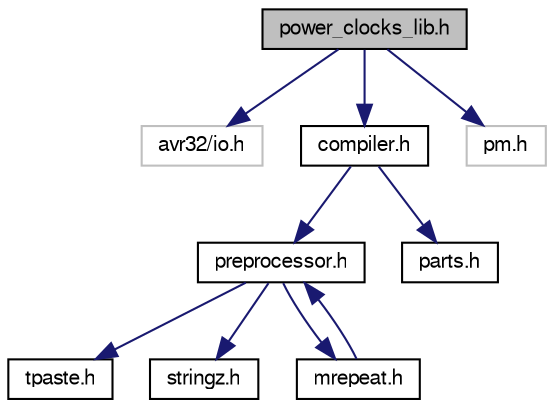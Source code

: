 digraph G
{
  edge [fontname="FreeSans",fontsize="10",labelfontname="FreeSans",labelfontsize="10"];
  node [fontname="FreeSans",fontsize="10",shape=record];
  Node1 [label="power_clocks_lib.h",height=0.2,width=0.4,color="black", fillcolor="grey75", style="filled" fontcolor="black"];
  Node1 -> Node2 [color="midnightblue",fontsize="10",style="solid",fontname="FreeSans"];
  Node2 [label="avr32/io.h",height=0.2,width=0.4,color="grey75", fillcolor="white", style="filled"];
  Node1 -> Node3 [color="midnightblue",fontsize="10",style="solid",fontname="FreeSans"];
  Node3 [label="compiler.h",height=0.2,width=0.4,color="black", fillcolor="white", style="filled",URL="$a00021.html",tooltip="Compiler file for AVR32."];
  Node3 -> Node4 [color="midnightblue",fontsize="10",style="solid",fontname="FreeSans"];
  Node4 [label="preprocessor.h",height=0.2,width=0.4,color="black", fillcolor="white", style="filled",URL="$a00037.html",tooltip="Preprocessor utils."];
  Node4 -> Node5 [color="midnightblue",fontsize="10",style="solid",fontname="FreeSans"];
  Node5 [label="tpaste.h",height=0.2,width=0.4,color="black", fillcolor="white", style="filled",URL="$a00046.html",tooltip="Preprocessor token pasting utils."];
  Node4 -> Node6 [color="midnightblue",fontsize="10",style="solid",fontname="FreeSans"];
  Node6 [label="stringz.h",height=0.2,width=0.4,color="black", fillcolor="white", style="filled",URL="$a00045.html",tooltip="Preprocessor stringizing utils."];
  Node4 -> Node7 [color="midnightblue",fontsize="10",style="solid",fontname="FreeSans"];
  Node7 [label="mrepeat.h",height=0.2,width=0.4,color="black", fillcolor="white", style="filled",URL="$a00031.html",tooltip="Preprocessor macro repeating utils."];
  Node7 -> Node4 [color="midnightblue",fontsize="10",style="solid",fontname="FreeSans"];
  Node3 -> Node8 [color="midnightblue",fontsize="10",style="solid",fontname="FreeSans"];
  Node8 [label="parts.h",height=0.2,width=0.4,color="black", fillcolor="white", style="filled",URL="$a00032.html",tooltip="Arch file for AVR32."];
  Node1 -> Node9 [color="midnightblue",fontsize="10",style="solid",fontname="FreeSans"];
  Node9 [label="pm.h",height=0.2,width=0.4,color="grey75", fillcolor="white", style="filled"];
}

